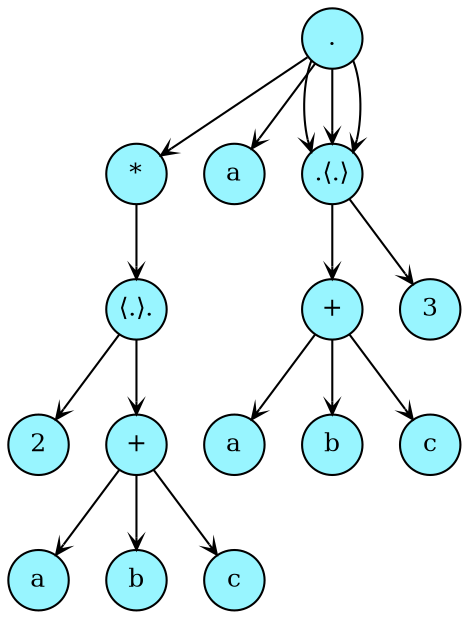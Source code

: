 digraph
{
  edge [arrowhead = vee, arrowsize = .6]
  node [fontsize = 12, fillcolor = cadetblue1, shape = circle, style = "filled,rounded", height = 0.4, width = 0.4, fixedsize = true]

  4 [label="2"]
  6 [label="a"]
  7 [label="b"]
  8 [label="c"]
  5 [label="+"]
  5 -> 6
  5 -> 7
  5 -> 8
  3 [label="⟨.⟩."]
  3 -> 4
  3 -> 5
  2 [label="*"]
  2 -> 3
  9 [label="a"]
  12 [label="a"]
  13 [label="b"]
  14 [label="c"]
  11 [label="+"]
  11 -> 12
  11 -> 13
  11 -> 14
  15 [label="3"]
  10 [label=".⟨.⟩"]
  10 -> 11
  10 -> 15
  1 [label="."]
  1 -> 2
  1 -> 9
  1 -> 10
  1 -> 10
  1 -> 10
}
